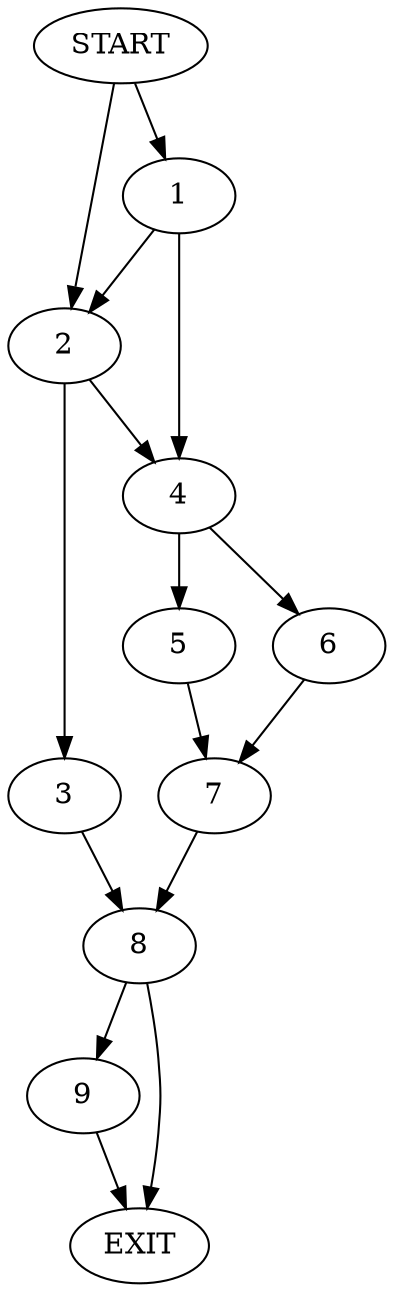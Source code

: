 digraph { 
0 [label="START"];
1;
2;
3;
4;
5;
6;
7;
8;
9;
10[label="EXIT"];
0 -> 1;
0 -> 2;
1 -> 4;
1 -> 2;
2 -> 3;
2 -> 4;
3 -> 8;
4 -> 5;
4 -> 6;
5 -> 7;
6 -> 7;
7 -> 8;
8 -> 9;
8 -> 10;
9 -> 10;
}